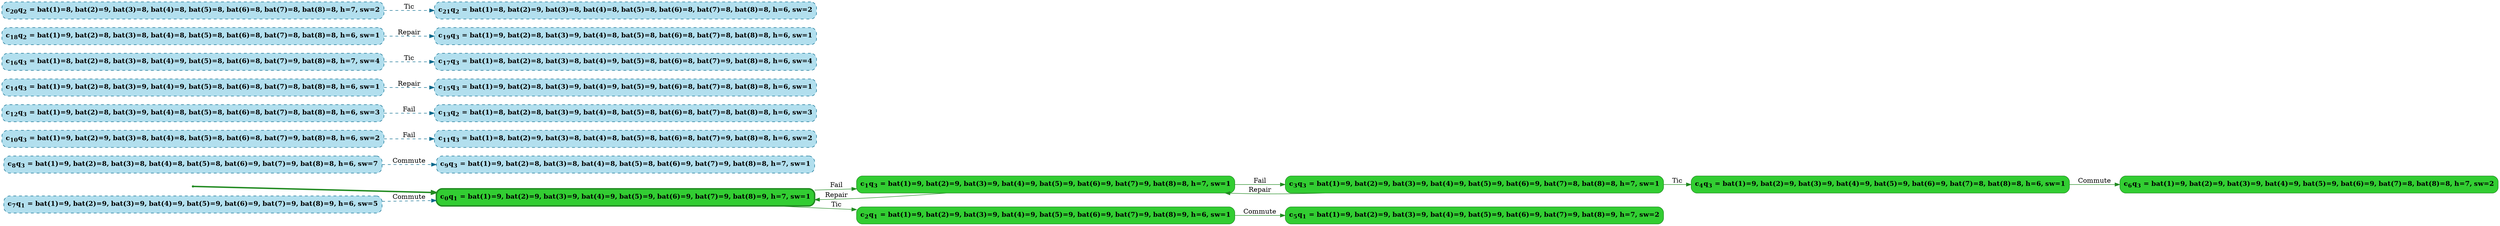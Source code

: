 digraph g {

	rankdir="LR"

	__invisible__[shape="point", color="forestgreen"]
	c0q1[label=<<b>c<sub>0</sub>q<sub>1</sub> = bat(1)=9, bat(2)=9, bat(3)=9, bat(4)=9, bat(5)=9, bat(6)=9, bat(7)=9, bat(8)=9, h=7, sw=1</b>>, shape="box", style="rounded, filled", fillcolor="limegreen", color="forestgreen", penwidth=3] // Initial
	c1q3[label=<<b>c<sub>1</sub>q<sub>3</sub> = bat(1)=9, bat(2)=9, bat(3)=9, bat(4)=9, bat(5)=9, bat(6)=9, bat(7)=9, bat(8)=8, h=7, sw=1</b>>, shape="box", style="rounded, filled", fillcolor="limegreen", color="forestgreen"]
	c3q3[label=<<b>c<sub>3</sub>q<sub>3</sub> = bat(1)=9, bat(2)=9, bat(3)=9, bat(4)=9, bat(5)=9, bat(6)=9, bat(7)=8, bat(8)=8, h=7, sw=1</b>>, shape="box", style="rounded, filled", fillcolor="limegreen", color="forestgreen"]
	c4q3[label=<<b>c<sub>4</sub>q<sub>3</sub> = bat(1)=9, bat(2)=9, bat(3)=9, bat(4)=9, bat(5)=9, bat(6)=9, bat(7)=8, bat(8)=8, h=6, sw=1</b>>, shape="box", style="rounded, filled", fillcolor="limegreen", color="forestgreen"]
	c6q3[label=<<b>c<sub>6</sub>q<sub>3</sub> = bat(1)=9, bat(2)=9, bat(3)=9, bat(4)=9, bat(5)=9, bat(6)=9, bat(7)=8, bat(8)=8, h=7, sw=2</b>>, shape="box", style="rounded, filled", fillcolor="limegreen", color="forestgreen"]
	c2q1[label=<<b>c<sub>2</sub>q<sub>1</sub> = bat(1)=9, bat(2)=9, bat(3)=9, bat(4)=9, bat(5)=9, bat(6)=9, bat(7)=9, bat(8)=9, h=6, sw=1</b>>, shape="box", style="rounded, filled", fillcolor="limegreen", color="forestgreen"]
	c5q1[label=<<b>c<sub>5</sub>q<sub>1</sub> = bat(1)=9, bat(2)=9, bat(3)=9, bat(4)=9, bat(5)=9, bat(6)=9, bat(7)=9, bat(8)=9, h=7, sw=2</b>>, shape="box", style="rounded, filled", fillcolor="limegreen", color="forestgreen"]
	c7q1[label=<<b>c<sub>7</sub>q<sub>1</sub> = bat(1)=9, bat(2)=9, bat(3)=9, bat(4)=9, bat(5)=9, bat(6)=9, bat(7)=9, bat(8)=9, h=6, sw=5</b>>, shape="box", style="rounded, filled, dashed", fillcolor="lightblue2", color="deepskyblue4"]
	c8q3[label=<<b>c<sub>8</sub>q<sub>3</sub> = bat(1)=9, bat(2)=8, bat(3)=8, bat(4)=8, bat(5)=8, bat(6)=9, bat(7)=9, bat(8)=8, h=6, sw=7</b>>, shape="box", style="rounded, filled, dashed", fillcolor="lightblue2", color="deepskyblue4"]
	c9q3[label=<<b>c<sub>9</sub>q<sub>3</sub> = bat(1)=9, bat(2)=8, bat(3)=8, bat(4)=8, bat(5)=8, bat(6)=9, bat(7)=9, bat(8)=8, h=7, sw=1</b>>, shape="box", style="rounded, filled, dashed", fillcolor="lightblue2", color="deepskyblue4"]
	c10q3[label=<<b>c<sub>10</sub>q<sub>3</sub> = bat(1)=9, bat(2)=9, bat(3)=8, bat(4)=8, bat(5)=8, bat(6)=8, bat(7)=9, bat(8)=8, h=6, sw=2</b>>, shape="box", style="rounded, filled, dashed", fillcolor="lightblue2", color="deepskyblue4"]
	c11q3[label=<<b>c<sub>11</sub>q<sub>3</sub> = bat(1)=8, bat(2)=9, bat(3)=8, bat(4)=8, bat(5)=8, bat(6)=8, bat(7)=9, bat(8)=8, h=6, sw=2</b>>, shape="box", style="rounded, filled, dashed", fillcolor="lightblue2", color="deepskyblue4"]
	c12q3[label=<<b>c<sub>12</sub>q<sub>3</sub> = bat(1)=9, bat(2)=8, bat(3)=9, bat(4)=8, bat(5)=8, bat(6)=8, bat(7)=8, bat(8)=8, h=6, sw=3</b>>, shape="box", style="rounded, filled, dashed", fillcolor="lightblue2", color="deepskyblue4"]
	c13q2[label=<<b>c<sub>13</sub>q<sub>2</sub> = bat(1)=8, bat(2)=8, bat(3)=9, bat(4)=8, bat(5)=8, bat(6)=8, bat(7)=8, bat(8)=8, h=6, sw=3</b>>, shape="box", style="rounded, filled, dashed", fillcolor="lightblue2", color="deepskyblue4"]
	c14q3[label=<<b>c<sub>14</sub>q<sub>3</sub> = bat(1)=9, bat(2)=8, bat(3)=9, bat(4)=9, bat(5)=8, bat(6)=8, bat(7)=8, bat(8)=8, h=6, sw=1</b>>, shape="box", style="rounded, filled, dashed", fillcolor="lightblue2", color="deepskyblue4"]
	c15q3[label=<<b>c<sub>15</sub>q<sub>3</sub> = bat(1)=9, bat(2)=8, bat(3)=9, bat(4)=9, bat(5)=9, bat(6)=8, bat(7)=8, bat(8)=8, h=6, sw=1</b>>, shape="box", style="rounded, filled, dashed", fillcolor="lightblue2", color="deepskyblue4"]
	c16q3[label=<<b>c<sub>16</sub>q<sub>3</sub> = bat(1)=8, bat(2)=8, bat(3)=8, bat(4)=9, bat(5)=8, bat(6)=8, bat(7)=9, bat(8)=8, h=7, sw=4</b>>, shape="box", style="rounded, filled, dashed", fillcolor="lightblue2", color="deepskyblue4"]
	c17q3[label=<<b>c<sub>17</sub>q<sub>3</sub> = bat(1)=8, bat(2)=8, bat(3)=8, bat(4)=9, bat(5)=8, bat(6)=8, bat(7)=9, bat(8)=8, h=6, sw=4</b>>, shape="box", style="rounded, filled, dashed", fillcolor="lightblue2", color="deepskyblue4"]
	c18q2[label=<<b>c<sub>18</sub>q<sub>2</sub> = bat(1)=9, bat(2)=8, bat(3)=8, bat(4)=8, bat(5)=8, bat(6)=8, bat(7)=8, bat(8)=8, h=6, sw=1</b>>, shape="box", style="rounded, filled, dashed", fillcolor="lightblue2", color="deepskyblue4"]
	c19q3[label=<<b>c<sub>19</sub>q<sub>3</sub> = bat(1)=9, bat(2)=8, bat(3)=9, bat(4)=8, bat(5)=8, bat(6)=8, bat(7)=8, bat(8)=8, h=6, sw=1</b>>, shape="box", style="rounded, filled, dashed", fillcolor="lightblue2", color="deepskyblue4"]
	c20q2[label=<<b>c<sub>20</sub>q<sub>2</sub> = bat(1)=8, bat(2)=9, bat(3)=8, bat(4)=8, bat(5)=8, bat(6)=8, bat(7)=8, bat(8)=8, h=7, sw=2</b>>, shape="box", style="rounded, filled, dashed", fillcolor="lightblue2", color="deepskyblue4"]
	c21q2[label=<<b>c<sub>21</sub>q<sub>2</sub> = bat(1)=8, bat(2)=9, bat(3)=8, bat(4)=8, bat(5)=8, bat(6)=8, bat(7)=8, bat(8)=8, h=6, sw=2</b>>, shape="box", style="rounded, filled, dashed", fillcolor="lightblue2", color="deepskyblue4"]

	__invisible__ -> c0q1[penwidth=3, color="forestgreen"]
	c0q1 -> c1q3[label=<Fail>, color="forestgreen"]
	c1q3 -> c3q3[label=<Fail>, color="forestgreen"]
	c3q3 -> c1q3[label=<Repair>, color="forestgreen"]
	c3q3 -> c4q3[label=<Tic>, color="forestgreen"]
	c4q3 -> c6q3[label=<Commute>, color="forestgreen"]
	c1q3 -> c0q1[label=<Repair>, color="forestgreen"]
	c0q1 -> c2q1[label=<Tic>, color="forestgreen"]
	c2q1 -> c5q1[label=<Commute>, color="forestgreen"]
	c7q1 -> c0q1[label=<Commute>, color="deepskyblue4", style="dashed"]
	c8q3 -> c9q3[label=<Commute>, color="deepskyblue4", style="dashed"]
	c10q3 -> c11q3[label=<Fail>, color="deepskyblue4", style="dashed"]
	c12q3 -> c13q2[label=<Fail>, color="deepskyblue4", style="dashed"]
	c14q3 -> c15q3[label=<Repair>, color="deepskyblue4", style="dashed"]
	c16q3 -> c17q3[label=<Tic>, color="deepskyblue4", style="dashed"]
	c18q2 -> c19q3[label=<Repair>, color="deepskyblue4", style="dashed"]
	c20q2 -> c21q2[label=<Tic>, color="deepskyblue4", style="dashed"]

}
